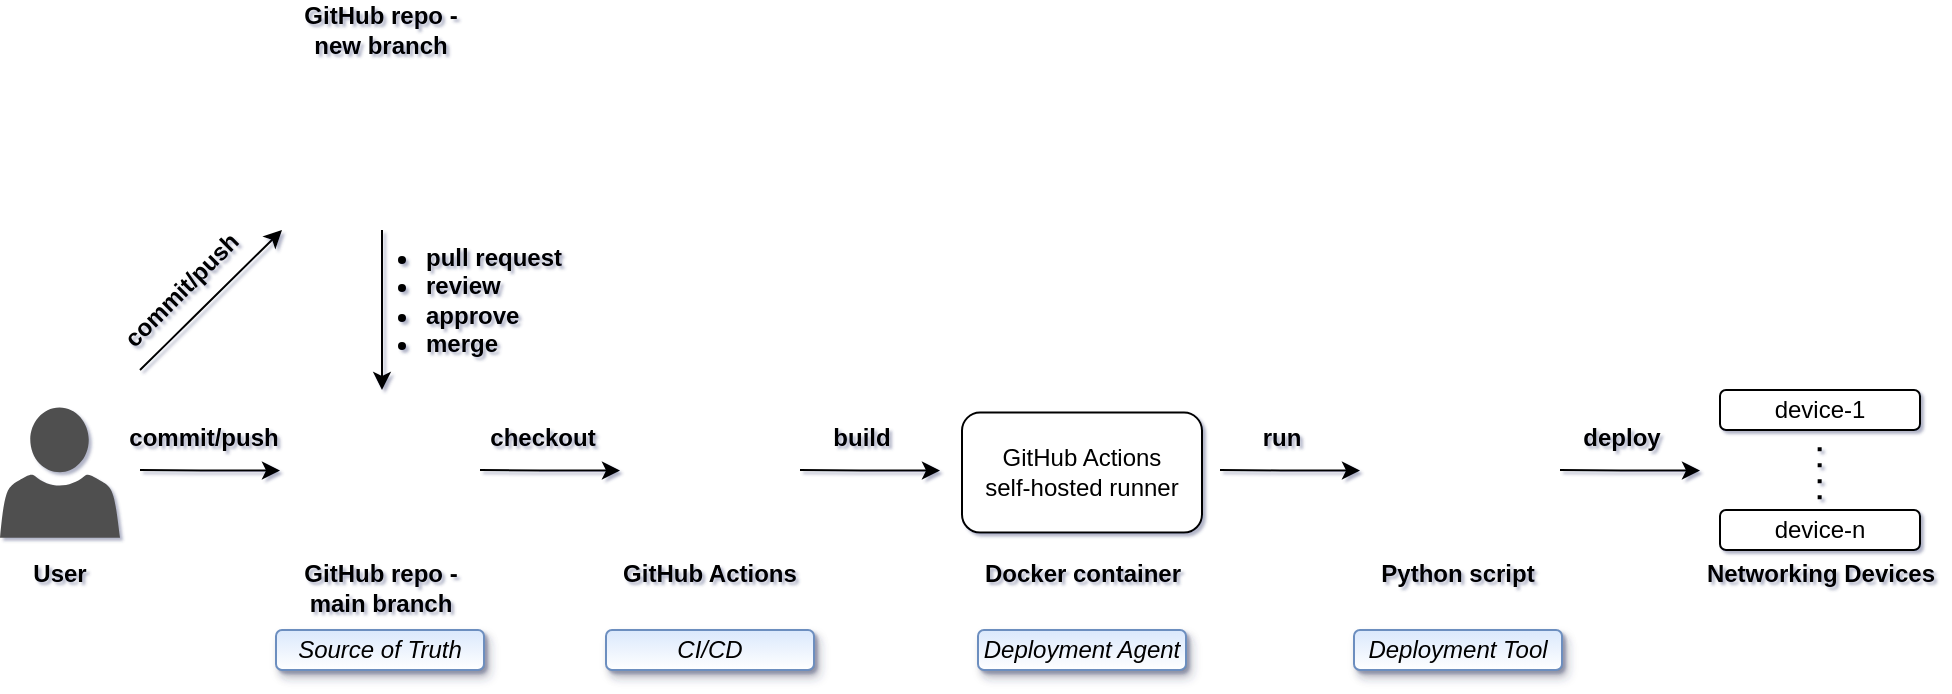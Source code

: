 <mxfile version="13.10.0" type="device"><diagram id="ubtK0CXxR8o14yQeXOuR" name="Page-1"><mxGraphModel dx="1323" dy="927" grid="0" gridSize="10" guides="1" tooltips="1" connect="1" arrows="1" fold="1" page="1" pageScale="1" pageWidth="1100" pageHeight="850" math="0" shadow="1"><root><mxCell id="0"/><mxCell id="1" parent="0"/><mxCell id="0di4GVNXK07yKZTkaitx-21" value="" style="endArrow=classic;html=1;" parent="1" edge="1"><mxGeometry width="50" height="50" relative="1" as="geometry"><mxPoint x="129" y="360" as="sourcePoint"/><mxPoint x="199" y="360.27" as="targetPoint"/><Array as="points"><mxPoint x="169" y="360.27"/></Array></mxGeometry></mxCell><mxCell id="0di4GVNXK07yKZTkaitx-26" value="" style="endArrow=classic;html=1;" parent="1" edge="1"><mxGeometry width="50" height="50" relative="1" as="geometry"><mxPoint x="299" y="360" as="sourcePoint"/><mxPoint x="369" y="360.27" as="targetPoint"/><Array as="points"><mxPoint x="339" y="360.27"/></Array></mxGeometry></mxCell><mxCell id="0di4GVNXK07yKZTkaitx-27" value="" style="endArrow=classic;html=1;" parent="1" edge="1"><mxGeometry width="50" height="50" relative="1" as="geometry"><mxPoint x="459" y="360" as="sourcePoint"/><mxPoint x="529" y="360.27" as="targetPoint"/><Array as="points"><mxPoint x="499" y="360.27"/></Array></mxGeometry></mxCell><mxCell id="0di4GVNXK07yKZTkaitx-28" value="" style="endArrow=classic;html=1;" parent="1" edge="1"><mxGeometry width="50" height="50" relative="1" as="geometry"><mxPoint x="669" y="360" as="sourcePoint"/><mxPoint x="739" y="360.27" as="targetPoint"/><Array as="points"><mxPoint x="709" y="360.27"/></Array></mxGeometry></mxCell><mxCell id="0di4GVNXK07yKZTkaitx-29" value="" style="endArrow=classic;html=1;" parent="1" edge="1"><mxGeometry width="50" height="50" relative="1" as="geometry"><mxPoint x="839" y="360" as="sourcePoint"/><mxPoint x="909" y="360.27" as="targetPoint"/><Array as="points"><mxPoint x="879" y="360.27"/></Array></mxGeometry></mxCell><mxCell id="0di4GVNXK07yKZTkaitx-30" value="&lt;b&gt;commit/push&lt;/b&gt;" style="text;html=1;strokeColor=none;fillColor=none;align=center;verticalAlign=middle;whiteSpace=wrap;rounded=0;" parent="1" vertex="1"><mxGeometry x="116" y="334" width="90" height="20" as="geometry"/></mxCell><mxCell id="0di4GVNXK07yKZTkaitx-31" value="&lt;b&gt;checkout&lt;/b&gt;" style="text;html=1;strokeColor=none;fillColor=none;align=center;verticalAlign=middle;whiteSpace=wrap;rounded=0;" parent="1" vertex="1"><mxGeometry x="301" y="334" width="59" height="20" as="geometry"/></mxCell><mxCell id="0di4GVNXK07yKZTkaitx-32" value="device-1" style="rounded=1;whiteSpace=wrap;html=1;" parent="1" vertex="1"><mxGeometry x="919" y="320" width="100" height="20" as="geometry"/></mxCell><mxCell id="0di4GVNXK07yKZTkaitx-33" value="device-n" style="rounded=1;whiteSpace=wrap;html=1;" parent="1" vertex="1"><mxGeometry x="919" y="380" width="100" height="20" as="geometry"/></mxCell><mxCell id="0di4GVNXK07yKZTkaitx-34" value="&lt;b&gt;Networking Devices&lt;br&gt;&lt;/b&gt;" style="text;html=1;strokeColor=none;fillColor=none;align=center;verticalAlign=middle;whiteSpace=wrap;rounded=0;" parent="1" vertex="1"><mxGeometry x="907.75" y="402" width="122.5" height="20" as="geometry"/></mxCell><mxCell id="0di4GVNXK07yKZTkaitx-35" value="" style="endArrow=none;dashed=1;html=1;dashPattern=1 3;strokeWidth=2;" parent="1" edge="1"><mxGeometry width="50" height="50" relative="1" as="geometry"><mxPoint x="968.83" y="374.61" as="sourcePoint"/><mxPoint x="968.83" y="344.61" as="targetPoint"/></mxGeometry></mxCell><mxCell id="0di4GVNXK07yKZTkaitx-36" value="&lt;b&gt;deploy&lt;/b&gt;" style="text;html=1;strokeColor=none;fillColor=none;align=center;verticalAlign=middle;whiteSpace=wrap;rounded=0;" parent="1" vertex="1"><mxGeometry x="850" y="334" width="40" height="20" as="geometry"/></mxCell><mxCell id="0di4GVNXK07yKZTkaitx-40" value="&lt;b&gt;Python script&lt;/b&gt;" style="text;html=1;strokeColor=none;fillColor=none;align=center;verticalAlign=middle;whiteSpace=wrap;rounded=0;" parent="1" vertex="1"><mxGeometry x="748" y="402" width="80" height="20" as="geometry"/></mxCell><mxCell id="0di4GVNXK07yKZTkaitx-41" value="&lt;b&gt;build&lt;/b&gt;" style="text;html=1;strokeColor=none;fillColor=none;align=center;verticalAlign=middle;whiteSpace=wrap;rounded=0;" parent="1" vertex="1"><mxGeometry x="470" y="334" width="40" height="20" as="geometry"/></mxCell><mxCell id="0di4GVNXK07yKZTkaitx-42" value="&lt;b&gt;run&lt;/b&gt;" style="text;html=1;strokeColor=none;fillColor=none;align=center;verticalAlign=middle;whiteSpace=wrap;rounded=0;" parent="1" vertex="1"><mxGeometry x="680" y="334" width="40" height="20" as="geometry"/></mxCell><mxCell id="0di4GVNXK07yKZTkaitx-11" value="GitHub Actions&lt;br&gt;self-hosted runner" style="rounded=1;whiteSpace=wrap;html=1;" parent="1" vertex="1"><mxGeometry x="540" y="331.3" width="120" height="60" as="geometry"/></mxCell><mxCell id="0di4GVNXK07yKZTkaitx-19" value="&lt;b&gt;Docker container&lt;br&gt;&lt;/b&gt;" style="text;html=1;strokeColor=none;fillColor=none;align=center;verticalAlign=middle;whiteSpace=wrap;rounded=0;" parent="1" vertex="1"><mxGeometry x="547.5" y="402" width="105" height="20" as="geometry"/></mxCell><mxCell id="0di4GVNXK07yKZTkaitx-5" value="" style="shape=image;html=1;verticalAlign=top;verticalLabelPosition=bottom;labelBackgroundColor=#ffffff;imageAspect=0;aspect=fixed;image=https://cdn2.iconfinder.com/data/icons/social-icons-circular-color/512/github-128.png" parent="1" vertex="1"><mxGeometry x="374" y="322.61" width="80" height="80" as="geometry"/></mxCell><mxCell id="0di4GVNXK07yKZTkaitx-18" value="&lt;b&gt;GitHub Actions&lt;br&gt;&lt;/b&gt;" style="text;html=1;strokeColor=none;fillColor=none;align=center;verticalAlign=middle;whiteSpace=wrap;rounded=0;" parent="1" vertex="1"><mxGeometry x="369" y="402" width="90" height="20" as="geometry"/></mxCell><mxCell id="0di4GVNXK07yKZTkaitx-10" value="" style="shape=image;html=1;verticalAlign=top;verticalLabelPosition=bottom;labelBackgroundColor=#ffffff;imageAspect=0;aspect=fixed;image=https://cdn3.iconfinder.com/data/icons/social-network-and-media-1/128/Github.png" parent="1" vertex="1"><mxGeometry x="209" y="321.3" width="80" height="80" as="geometry"/></mxCell><mxCell id="0di4GVNXK07yKZTkaitx-17" value="&lt;b&gt;GitHub repo - main branch&lt;/b&gt;" style="text;html=1;strokeColor=none;fillColor=none;align=center;verticalAlign=middle;whiteSpace=wrap;rounded=0;" parent="1" vertex="1"><mxGeometry x="208.5" y="409" width="81" height="20" as="geometry"/></mxCell><mxCell id="0di4GVNXK07yKZTkaitx-8" value="" style="pointerEvents=1;shadow=0;dashed=0;html=1;strokeColor=none;fillColor=#505050;labelPosition=center;verticalLabelPosition=bottom;verticalAlign=top;outlineConnect=0;align=center;shape=mxgraph.office.users.user;aspect=fixed;" parent="1" vertex="1"><mxGeometry x="59" y="328.69" width="60" height="65.22" as="geometry"/></mxCell><mxCell id="0di4GVNXK07yKZTkaitx-16" value="&lt;b&gt;User&lt;/b&gt;" style="text;html=1;strokeColor=none;fillColor=none;align=center;verticalAlign=middle;whiteSpace=wrap;rounded=0;" parent="1" vertex="1"><mxGeometry x="69" y="402" width="40" height="20" as="geometry"/></mxCell><mxCell id="BkZlHpfip2ykGgVXvWdr-1" value="" style="shape=image;html=1;verticalAlign=top;verticalLabelPosition=bottom;labelBackgroundColor=#ffffff;imageAspect=0;aspect=fixed;image=https://cdn3.iconfinder.com/data/icons/social-network-and-media-1/128/Github.png" parent="1" vertex="1"><mxGeometry x="209" y="160" width="80" height="80" as="geometry"/></mxCell><mxCell id="BkZlHpfip2ykGgVXvWdr-2" value="" style="endArrow=classic;html=1;" parent="1" edge="1"><mxGeometry width="50" height="50" relative="1" as="geometry"><mxPoint x="250" y="240" as="sourcePoint"/><mxPoint x="250" y="320" as="targetPoint"/><Array as="points"><mxPoint x="250" y="250"/></Array></mxGeometry></mxCell><mxCell id="BkZlHpfip2ykGgVXvWdr-3" value="&lt;b&gt;GitHub repo - new branch&lt;/b&gt;" style="text;html=1;strokeColor=none;fillColor=none;align=center;verticalAlign=middle;whiteSpace=wrap;rounded=0;" parent="1" vertex="1"><mxGeometry x="208.5" y="130" width="81" height="20" as="geometry"/></mxCell><mxCell id="BkZlHpfip2ykGgVXvWdr-4" value="&lt;ul&gt;&lt;li&gt;&lt;b&gt;pull request&lt;/b&gt;&lt;/li&gt;&lt;li&gt;&lt;b&gt;review&lt;/b&gt;&lt;/li&gt;&lt;li&gt;&lt;b&gt;approve&lt;/b&gt;&lt;/li&gt;&lt;li&gt;&lt;b&gt;merge&lt;/b&gt;&lt;/li&gt;&lt;/ul&gt;" style="text;html=1;strokeColor=none;fillColor=none;align=left;verticalAlign=middle;whiteSpace=wrap;rounded=0;" parent="1" vertex="1"><mxGeometry x="230" y="240" width="140" height="70" as="geometry"/></mxCell><mxCell id="BkZlHpfip2ykGgVXvWdr-5" value="" style="endArrow=classic;html=1;bendable=0;shadow=0;sketch=0;strokeWidth=1;rounded=1;labelBorderColor=none;" parent="1" edge="1"><mxGeometry width="50" height="50" relative="1" as="geometry"><mxPoint x="129" y="310" as="sourcePoint"/><mxPoint x="200" y="240" as="targetPoint"/><Array as="points"><mxPoint x="149" y="290.27"/></Array></mxGeometry></mxCell><mxCell id="BkZlHpfip2ykGgVXvWdr-6" value="&lt;b&gt;commit/push&lt;/b&gt;" style="text;html=1;strokeColor=none;fillColor=none;align=center;verticalAlign=middle;whiteSpace=wrap;rounded=0;rotation=-45;" parent="1" vertex="1"><mxGeometry x="130" y="260" width="40" height="20" as="geometry"/></mxCell><mxCell id="-_KzPOu2snX8i_z35t2C-1" value="&lt;span&gt;Source of Truth&lt;/span&gt;" style="text;html=1;strokeColor=#6c8ebf;fillColor=#dae8fc;align=center;verticalAlign=middle;whiteSpace=wrap;rounded=1;gradientColor=#ffffff;glass=0;shadow=1;sketch=0;fontStyle=2;labelBackgroundColor=none;labelBorderColor=none;" vertex="1" parent="1"><mxGeometry x="197" y="440" width="104" height="20" as="geometry"/></mxCell><mxCell id="-_KzPOu2snX8i_z35t2C-2" value="&lt;span&gt;CI/CD&lt;/span&gt;" style="text;html=1;strokeColor=#6c8ebf;fillColor=#dae8fc;align=center;verticalAlign=middle;whiteSpace=wrap;rounded=1;gradientColor=#ffffff;glass=0;shadow=1;sketch=0;fontStyle=2;labelBackgroundColor=none;labelBorderColor=none;" vertex="1" parent="1"><mxGeometry x="362" y="440" width="104" height="20" as="geometry"/></mxCell><mxCell id="-_KzPOu2snX8i_z35t2C-3" value="&lt;span&gt;Deployment Tool&lt;/span&gt;" style="text;html=1;strokeColor=#6c8ebf;fillColor=#dae8fc;align=center;verticalAlign=middle;whiteSpace=wrap;rounded=1;gradientColor=#ffffff;glass=0;shadow=1;sketch=0;fontStyle=2;labelBackgroundColor=none;labelBorderColor=none;" vertex="1" parent="1"><mxGeometry x="736" y="440" width="104" height="20" as="geometry"/></mxCell><mxCell id="-_KzPOu2snX8i_z35t2C-4" value="&lt;span&gt;Deployment Agent&lt;/span&gt;" style="text;html=1;strokeColor=#6c8ebf;fillColor=#dae8fc;align=center;verticalAlign=middle;whiteSpace=wrap;rounded=1;gradientColor=#ffffff;glass=0;shadow=1;sketch=0;fontStyle=2;labelBackgroundColor=none;labelBorderColor=none;" vertex="1" parent="1"><mxGeometry x="548" y="440" width="104" height="20" as="geometry"/></mxCell><mxCell id="-_KzPOu2snX8i_z35t2C-7" value="" style="shape=image;html=1;verticalAlign=top;verticalLabelPosition=bottom;labelBackgroundColor=#ffffff;imageAspect=0;aspect=fixed;image=https://cdn4.iconfinder.com/data/icons/essential-3/32/356-Document_Code-128.png;rounded=1;shadow=1;glass=0;sketch=0;gradientColor=#ffffff;" vertex="1" parent="1"><mxGeometry x="750.5" y="322.3" width="75" height="75" as="geometry"/></mxCell></root></mxGraphModel></diagram></mxfile>